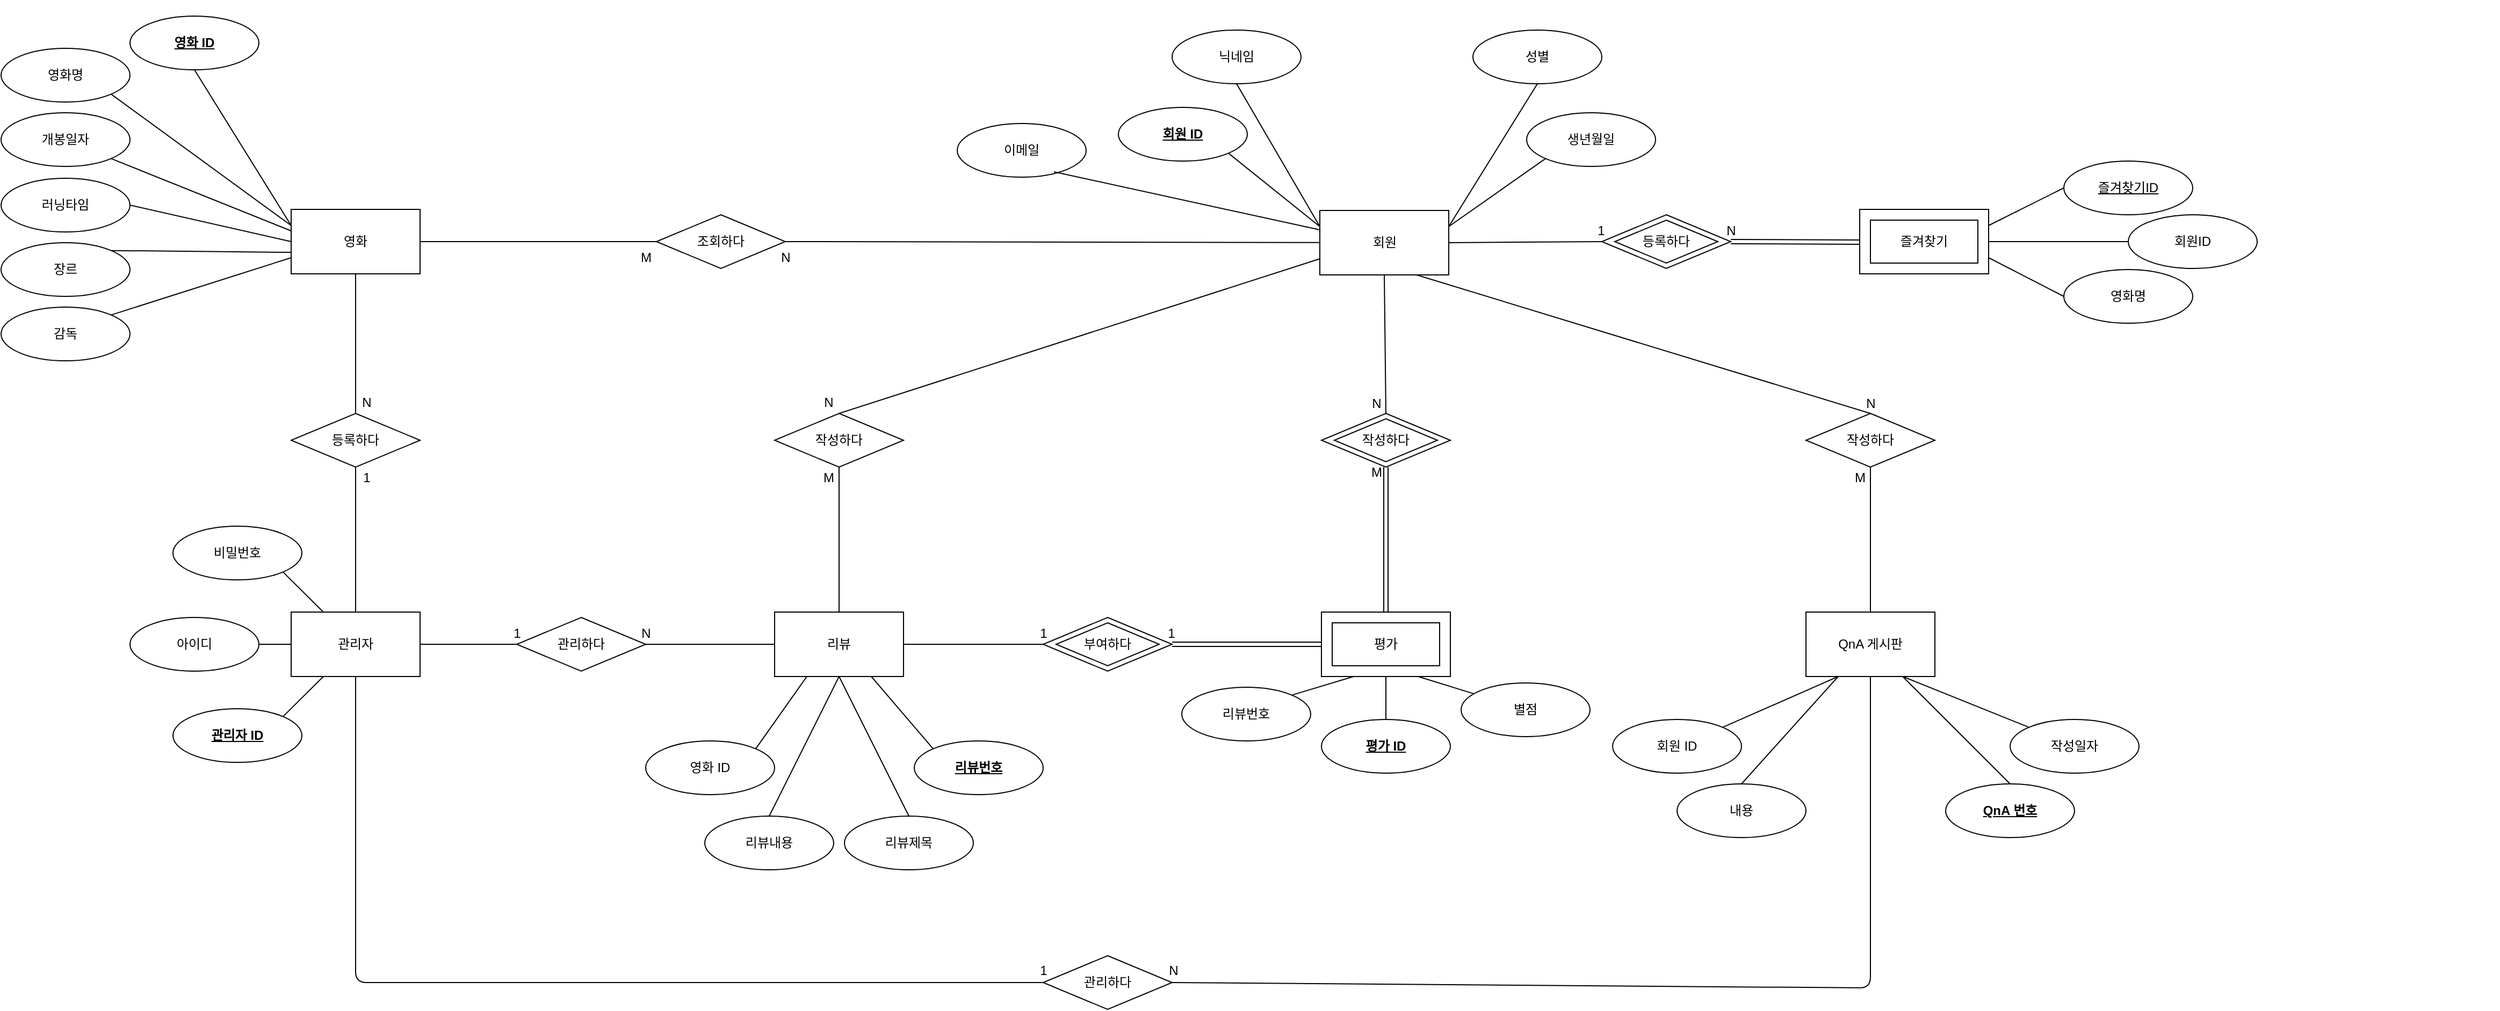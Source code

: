 <mxfile version="14.0.1" type="github">
  <diagram name="Page-1" id="ad52d381-51e7-2e0d-a935-2d0ddd2fd229">
    <mxGraphModel dx="3826" dy="840" grid="0" gridSize="10" guides="1" tooltips="1" connect="1" arrows="1" fold="1" page="0" pageScale="1" pageWidth="1600" pageHeight="1200" math="0" shadow="0">
      <root>
        <mxCell id="0" />
        <mxCell id="1" parent="0" />
        <mxCell id="uATa9xvKlWNHUryX7QZl-1" value="" style="group;container=1;" parent="1" vertex="1" connectable="0">
          <mxGeometry x="-1600" width="2065" height="940" as="geometry" />
        </mxCell>
        <mxCell id="iMhQcT8qadYTa4mWiRM_-1" value="영화" style="rounded=0;whiteSpace=wrap;html=1;" parent="uATa9xvKlWNHUryX7QZl-1" vertex="1">
          <mxGeometry x="10" y="195" width="120" height="60" as="geometry" />
        </mxCell>
        <mxCell id="iMhQcT8qadYTa4mWiRM_-7" value="조회하다" style="rhombus;whiteSpace=wrap;html=1;" parent="uATa9xvKlWNHUryX7QZl-1" vertex="1">
          <mxGeometry x="350" y="200" width="120" height="50" as="geometry" />
        </mxCell>
        <mxCell id="iMhQcT8qadYTa4mWiRM_-8" value="회원" style="rounded=0;whiteSpace=wrap;html=1;" parent="uATa9xvKlWNHUryX7QZl-1" vertex="1">
          <mxGeometry x="967.5" y="196" width="120" height="60" as="geometry" />
        </mxCell>
        <mxCell id="iMhQcT8qadYTa4mWiRM_-9" value="" style="endArrow=none;html=1;entryX=1;entryY=0.5;entryDx=0;entryDy=0;exitX=0;exitY=0.5;exitDx=0;exitDy=0;" parent="uATa9xvKlWNHUryX7QZl-1" source="iMhQcT8qadYTa4mWiRM_-7" target="iMhQcT8qadYTa4mWiRM_-1" edge="1">
          <mxGeometry width="50" height="50" relative="1" as="geometry">
            <mxPoint x="20" y="260" as="sourcePoint" />
            <mxPoint x="60" y="260" as="targetPoint" />
          </mxGeometry>
        </mxCell>
        <mxCell id="iMhQcT8qadYTa4mWiRM_-10" value="" style="endArrow=none;html=1;exitX=1;exitY=0.5;exitDx=0;exitDy=0;" parent="uATa9xvKlWNHUryX7QZl-1" source="iMhQcT8qadYTa4mWiRM_-7" target="iMhQcT8qadYTa4mWiRM_-8" edge="1">
          <mxGeometry width="50" height="50" relative="1" as="geometry">
            <mxPoint x="380" y="260" as="sourcePoint" />
            <mxPoint x="340" y="260" as="targetPoint" />
          </mxGeometry>
        </mxCell>
        <mxCell id="cognFk9Jnt_qJK0dII5s-3" value="&lt;u&gt;&lt;b&gt;영화 ID&lt;/b&gt;&lt;/u&gt;" style="ellipse;whiteSpace=wrap;html=1;" parent="uATa9xvKlWNHUryX7QZl-1" vertex="1">
          <mxGeometry x="-140" y="15" width="120" height="50" as="geometry" />
        </mxCell>
        <mxCell id="cognFk9Jnt_qJK0dII5s-6" value="영화명" style="ellipse;whiteSpace=wrap;html=1;" parent="uATa9xvKlWNHUryX7QZl-1" vertex="1">
          <mxGeometry x="-260" y="45" width="120" height="50" as="geometry" />
        </mxCell>
        <mxCell id="cognFk9Jnt_qJK0dII5s-7" value="개봉일자" style="ellipse;whiteSpace=wrap;html=1;" parent="uATa9xvKlWNHUryX7QZl-1" vertex="1">
          <mxGeometry x="-260" y="105" width="120" height="50" as="geometry" />
        </mxCell>
        <mxCell id="cognFk9Jnt_qJK0dII5s-14" value="" style="endArrow=none;html=1;entryX=0.5;entryY=1;entryDx=0;entryDy=0;exitX=0;exitY=0.25;exitDx=0;exitDy=0;" parent="uATa9xvKlWNHUryX7QZl-1" source="iMhQcT8qadYTa4mWiRM_-1" target="cognFk9Jnt_qJK0dII5s-3" edge="1">
          <mxGeometry width="50" height="50" relative="1" as="geometry">
            <mxPoint x="350" y="345" as="sourcePoint" />
            <mxPoint x="400" y="295" as="targetPoint" />
          </mxGeometry>
        </mxCell>
        <mxCell id="cognFk9Jnt_qJK0dII5s-15" value="" style="endArrow=none;html=1;entryX=1;entryY=1;entryDx=0;entryDy=0;" parent="uATa9xvKlWNHUryX7QZl-1" target="cognFk9Jnt_qJK0dII5s-7" edge="1">
          <mxGeometry width="50" height="50" relative="1" as="geometry">
            <mxPoint x="10" y="215" as="sourcePoint" />
            <mxPoint x="400" y="295" as="targetPoint" />
          </mxGeometry>
        </mxCell>
        <mxCell id="cognFk9Jnt_qJK0dII5s-16" value="" style="endArrow=none;html=1;entryX=1;entryY=1;entryDx=0;entryDy=0;exitX=0;exitY=0.25;exitDx=0;exitDy=0;" parent="uATa9xvKlWNHUryX7QZl-1" source="iMhQcT8qadYTa4mWiRM_-1" target="cognFk9Jnt_qJK0dII5s-6" edge="1">
          <mxGeometry width="50" height="50" relative="1" as="geometry">
            <mxPoint x="70" y="195" as="sourcePoint" />
            <mxPoint x="150" y="25" as="targetPoint" />
          </mxGeometry>
        </mxCell>
        <mxCell id="cognFk9Jnt_qJK0dII5s-20" value="" style="endArrow=none;html=1;entryX=1;entryY=0;entryDx=0;entryDy=0;" parent="uATa9xvKlWNHUryX7QZl-1" target="cognFk9Jnt_qJK0dII5s-10" edge="1">
          <mxGeometry width="50" height="50" relative="1" as="geometry">
            <mxPoint x="10" y="235" as="sourcePoint" />
            <mxPoint x="83.037" y="37.42" as="targetPoint" />
          </mxGeometry>
        </mxCell>
        <mxCell id="cognFk9Jnt_qJK0dII5s-55" value="&lt;b&gt;&lt;u&gt;회원 ID&lt;/u&gt;&lt;/b&gt;" style="ellipse;whiteSpace=wrap;html=1;" parent="uATa9xvKlWNHUryX7QZl-1" vertex="1">
          <mxGeometry x="780" y="100" width="120" height="50" as="geometry" />
        </mxCell>
        <mxCell id="cognFk9Jnt_qJK0dII5s-56" value="닉네임" style="ellipse;whiteSpace=wrap;html=1;" parent="uATa9xvKlWNHUryX7QZl-1" vertex="1">
          <mxGeometry x="830" y="28" width="120" height="50" as="geometry" />
        </mxCell>
        <mxCell id="cognFk9Jnt_qJK0dII5s-57" value="생년월일" style="ellipse;whiteSpace=wrap;html=1;" parent="uATa9xvKlWNHUryX7QZl-1" vertex="1">
          <mxGeometry x="1160" y="105" width="120" height="50" as="geometry" />
        </mxCell>
        <mxCell id="cognFk9Jnt_qJK0dII5s-58" value="성별" style="ellipse;whiteSpace=wrap;html=1;" parent="uATa9xvKlWNHUryX7QZl-1" vertex="1">
          <mxGeometry x="1110" y="28" width="120" height="50" as="geometry" />
        </mxCell>
        <mxCell id="iMhQcT8qadYTa4mWiRM_-17" value="리뷰" style="rounded=0;whiteSpace=wrap;html=1;" parent="uATa9xvKlWNHUryX7QZl-1" vertex="1">
          <mxGeometry x="460" y="570" width="120" height="60" as="geometry" />
        </mxCell>
        <mxCell id="iMhQcT8qadYTa4mWiRM_-21" value="" style="endArrow=none;html=1;entryX=0.5;entryY=1;entryDx=0;entryDy=0;" parent="uATa9xvKlWNHUryX7QZl-1" source="iMhQcT8qadYTa4mWiRM_-17" target="iMhQcT8qadYTa4mWiRM_-16" edge="1">
          <mxGeometry width="50" height="50" relative="1" as="geometry">
            <mxPoint x="-340" y="545" as="sourcePoint" />
            <mxPoint x="-290" y="495" as="targetPoint" />
          </mxGeometry>
        </mxCell>
        <mxCell id="iMhQcT8qadYTa4mWiRM_-16" value="작성하다" style="rhombus;whiteSpace=wrap;html=1;" parent="uATa9xvKlWNHUryX7QZl-1" vertex="1">
          <mxGeometry x="460" y="385" width="120" height="50" as="geometry" />
        </mxCell>
        <mxCell id="uATa9xvKlWNHUryX7QZl-26" value="" style="endArrow=none;html=1;entryX=0.5;entryY=1;entryDx=0;entryDy=0;exitX=0;exitY=0.25;exitDx=0;exitDy=0;" parent="uATa9xvKlWNHUryX7QZl-1" source="iMhQcT8qadYTa4mWiRM_-8" target="cognFk9Jnt_qJK0dII5s-56" edge="1">
          <mxGeometry width="50" height="50" relative="1" as="geometry">
            <mxPoint x="970" y="220" as="sourcePoint" />
            <mxPoint x="1080" y="340" as="targetPoint" />
          </mxGeometry>
        </mxCell>
        <mxCell id="uATa9xvKlWNHUryX7QZl-27" value="" style="endArrow=none;html=1;entryX=1;entryY=1;entryDx=0;entryDy=0;exitX=0;exitY=0.25;exitDx=0;exitDy=0;" parent="uATa9xvKlWNHUryX7QZl-1" source="iMhQcT8qadYTa4mWiRM_-8" target="cognFk9Jnt_qJK0dII5s-55" edge="1">
          <mxGeometry width="50" height="50" relative="1" as="geometry">
            <mxPoint x="970" y="210" as="sourcePoint" />
            <mxPoint x="900" y="88.0" as="targetPoint" />
          </mxGeometry>
        </mxCell>
        <mxCell id="uATa9xvKlWNHUryX7QZl-28" value="" style="endArrow=none;html=1;entryX=0.5;entryY=1;entryDx=0;entryDy=0;exitX=1;exitY=0.25;exitDx=0;exitDy=0;" parent="uATa9xvKlWNHUryX7QZl-1" source="iMhQcT8qadYTa4mWiRM_-8" target="cognFk9Jnt_qJK0dII5s-58" edge="1">
          <mxGeometry width="50" height="50" relative="1" as="geometry">
            <mxPoint x="1010" y="310" as="sourcePoint" />
            <mxPoint x="1060" y="260" as="targetPoint" />
          </mxGeometry>
        </mxCell>
        <mxCell id="uATa9xvKlWNHUryX7QZl-29" value="" style="endArrow=none;html=1;entryX=0;entryY=1;entryDx=0;entryDy=0;exitX=1;exitY=0.25;exitDx=0;exitDy=0;" parent="uATa9xvKlWNHUryX7QZl-1" source="iMhQcT8qadYTa4mWiRM_-8" target="cognFk9Jnt_qJK0dII5s-57" edge="1">
          <mxGeometry width="50" height="50" relative="1" as="geometry">
            <mxPoint x="1097.5" y="221" as="sourcePoint" />
            <mxPoint x="1180" y="88.0" as="targetPoint" />
          </mxGeometry>
        </mxCell>
        <mxCell id="cognFk9Jnt_qJK0dII5s-33" value="리뷰번호" style="ellipse;whiteSpace=wrap;html=1;" parent="uATa9xvKlWNHUryX7QZl-1" vertex="1">
          <mxGeometry x="839" y="640" width="120" height="50" as="geometry" />
        </mxCell>
        <mxCell id="cognFk9Jnt_qJK0dII5s-31" value="별점" style="ellipse;whiteSpace=wrap;html=1;" parent="uATa9xvKlWNHUryX7QZl-1" vertex="1">
          <mxGeometry x="1099" y="636" width="120" height="50" as="geometry" />
        </mxCell>
        <mxCell id="cognFk9Jnt_qJK0dII5s-32" value="평가" style="rounded=0;whiteSpace=wrap;html=1;" parent="uATa9xvKlWNHUryX7QZl-1" vertex="1">
          <mxGeometry x="969" y="570" width="120" height="60" as="geometry" />
        </mxCell>
        <mxCell id="cognFk9Jnt_qJK0dII5s-35" value="" style="endArrow=none;html=1;exitX=0.75;exitY=1;exitDx=0;exitDy=0;" parent="uATa9xvKlWNHUryX7QZl-1" source="cognFk9Jnt_qJK0dII5s-32" target="cognFk9Jnt_qJK0dII5s-31" edge="1">
          <mxGeometry width="50" height="50" relative="1" as="geometry">
            <mxPoint x="969" y="610" as="sourcePoint" />
            <mxPoint x="1009" y="530" as="targetPoint" />
          </mxGeometry>
        </mxCell>
        <mxCell id="cognFk9Jnt_qJK0dII5s-36" value="" style="endArrow=none;html=1;entryX=1;entryY=0;entryDx=0;entryDy=0;exitX=0.25;exitY=1;exitDx=0;exitDy=0;" parent="uATa9xvKlWNHUryX7QZl-1" source="cognFk9Jnt_qJK0dII5s-32" target="cognFk9Jnt_qJK0dII5s-33" edge="1">
          <mxGeometry width="50" height="50" relative="1" as="geometry">
            <mxPoint x="959" y="580" as="sourcePoint" />
            <mxPoint x="1009" y="530" as="targetPoint" />
          </mxGeometry>
        </mxCell>
        <mxCell id="cognFk9Jnt_qJK0dII5s-40" value="평가" style="rounded=0;whiteSpace=wrap;html=1;" parent="uATa9xvKlWNHUryX7QZl-1" vertex="1">
          <mxGeometry x="979" y="580" width="100" height="40" as="geometry" />
        </mxCell>
        <mxCell id="uATa9xvKlWNHUryX7QZl-22" value="" style="group" parent="uATa9xvKlWNHUryX7QZl-1" vertex="1" connectable="0">
          <mxGeometry x="710" y="575" width="120" height="50" as="geometry" />
        </mxCell>
        <mxCell id="cognFk9Jnt_qJK0dII5s-38" value="" style="rhombus;whiteSpace=wrap;html=1;" parent="uATa9xvKlWNHUryX7QZl-22" vertex="1">
          <mxGeometry width="120" height="50" as="geometry" />
        </mxCell>
        <mxCell id="cognFk9Jnt_qJK0dII5s-41" value="부여하다" style="rhombus;whiteSpace=wrap;html=1;" parent="uATa9xvKlWNHUryX7QZl-22" vertex="1">
          <mxGeometry x="12" y="5" width="96" height="40" as="geometry" />
        </mxCell>
        <mxCell id="uATa9xvKlWNHUryX7QZl-33" value="" style="endArrow=none;html=1;entryX=1;entryY=0.5;entryDx=0;entryDy=0;exitX=0;exitY=0.5;exitDx=0;exitDy=0;" parent="uATa9xvKlWNHUryX7QZl-1" source="cognFk9Jnt_qJK0dII5s-38" target="iMhQcT8qadYTa4mWiRM_-17" edge="1">
          <mxGeometry width="50" height="50" relative="1" as="geometry">
            <mxPoint x="760" y="460" as="sourcePoint" />
            <mxPoint x="810" y="410" as="targetPoint" />
          </mxGeometry>
        </mxCell>
        <mxCell id="uATa9xvKlWNHUryX7QZl-20" value="" style="group" parent="uATa9xvKlWNHUryX7QZl-1" vertex="1" connectable="0">
          <mxGeometry x="960" y="385" width="120" height="50" as="geometry" />
        </mxCell>
        <mxCell id="cognFk9Jnt_qJK0dII5s-24" value="작성하다" style="rhombus;whiteSpace=wrap;html=1;" parent="uATa9xvKlWNHUryX7QZl-20" vertex="1">
          <mxGeometry x="9" width="120" height="50" as="geometry" />
        </mxCell>
        <mxCell id="cognFk9Jnt_qJK0dII5s-51" value="작성하다" style="rhombus;whiteSpace=wrap;html=1;" parent="uATa9xvKlWNHUryX7QZl-20" vertex="1">
          <mxGeometry x="21" y="5" width="96" height="40" as="geometry" />
        </mxCell>
        <mxCell id="uATa9xvKlWNHUryX7QZl-35" value="" style="endArrow=none;html=1;entryX=0;entryY=0.75;entryDx=0;entryDy=0;exitX=0.5;exitY=0;exitDx=0;exitDy=0;" parent="uATa9xvKlWNHUryX7QZl-1" source="iMhQcT8qadYTa4mWiRM_-16" target="iMhQcT8qadYTa4mWiRM_-8" edge="1">
          <mxGeometry width="50" height="50" relative="1" as="geometry">
            <mxPoint x="750" y="560" as="sourcePoint" />
            <mxPoint x="800" y="510" as="targetPoint" />
          </mxGeometry>
        </mxCell>
        <mxCell id="uATa9xvKlWNHUryX7QZl-36" value="" style="endArrow=none;html=1;entryX=0.5;entryY=1;entryDx=0;entryDy=0;exitX=0.5;exitY=0;exitDx=0;exitDy=0;" parent="uATa9xvKlWNHUryX7QZl-1" source="cognFk9Jnt_qJK0dII5s-24" target="iMhQcT8qadYTa4mWiRM_-8" edge="1">
          <mxGeometry width="50" height="50" relative="1" as="geometry">
            <mxPoint x="750" y="560" as="sourcePoint" />
            <mxPoint x="800" y="510" as="targetPoint" />
          </mxGeometry>
        </mxCell>
        <mxCell id="uATa9xvKlWNHUryX7QZl-5" value="관리자" style="rounded=0;whiteSpace=wrap;html=1;" parent="uATa9xvKlWNHUryX7QZl-1" vertex="1">
          <mxGeometry x="10" y="570" width="120" height="60" as="geometry" />
        </mxCell>
        <mxCell id="uATa9xvKlWNHUryX7QZl-8" value="&lt;u&gt;&lt;b&gt;관리자 ID&lt;/b&gt;&lt;/u&gt;" style="ellipse;whiteSpace=wrap;html=1;" parent="uATa9xvKlWNHUryX7QZl-1" vertex="1">
          <mxGeometry x="-100" y="660" width="120" height="50" as="geometry" />
        </mxCell>
        <mxCell id="uATa9xvKlWNHUryX7QZl-38" value="등록하다" style="rhombus;whiteSpace=wrap;html=1;" parent="uATa9xvKlWNHUryX7QZl-1" vertex="1">
          <mxGeometry x="10" y="385" width="120" height="50" as="geometry" />
        </mxCell>
        <mxCell id="uATa9xvKlWNHUryX7QZl-37" value="" style="endArrow=none;html=1;entryX=0.5;entryY=1;entryDx=0;entryDy=0;exitX=0.5;exitY=0;exitDx=0;exitDy=0;" parent="uATa9xvKlWNHUryX7QZl-1" source="uATa9xvKlWNHUryX7QZl-38" target="iMhQcT8qadYTa4mWiRM_-1" edge="1">
          <mxGeometry width="50" height="50" relative="1" as="geometry">
            <mxPoint x="70" y="380" as="sourcePoint" />
            <mxPoint x="300" y="510" as="targetPoint" />
          </mxGeometry>
        </mxCell>
        <mxCell id="uATa9xvKlWNHUryX7QZl-39" value="" style="endArrow=none;html=1;entryX=0.5;entryY=0;entryDx=0;entryDy=0;exitX=0.5;exitY=1;exitDx=0;exitDy=0;" parent="uATa9xvKlWNHUryX7QZl-1" source="uATa9xvKlWNHUryX7QZl-38" target="uATa9xvKlWNHUryX7QZl-5" edge="1">
          <mxGeometry width="50" height="50" relative="1" as="geometry">
            <mxPoint x="80" y="430" as="sourcePoint" />
            <mxPoint x="130" y="380" as="targetPoint" />
          </mxGeometry>
        </mxCell>
        <mxCell id="uATa9xvKlWNHUryX7QZl-40" value="" style="endArrow=none;html=1;exitX=1;exitY=0;exitDx=0;exitDy=0;entryX=0.25;entryY=1;entryDx=0;entryDy=0;" parent="uATa9xvKlWNHUryX7QZl-1" source="uATa9xvKlWNHUryX7QZl-8" target="uATa9xvKlWNHUryX7QZl-5" edge="1">
          <mxGeometry width="50" height="50" relative="1" as="geometry">
            <mxPoint x="140" y="390" as="sourcePoint" />
            <mxPoint x="190" y="340" as="targetPoint" />
          </mxGeometry>
        </mxCell>
        <mxCell id="uATa9xvKlWNHUryX7QZl-41" value="관리하다" style="rhombus;whiteSpace=wrap;html=1;" parent="uATa9xvKlWNHUryX7QZl-1" vertex="1">
          <mxGeometry x="220" y="575" width="120" height="50" as="geometry" />
        </mxCell>
        <mxCell id="cognFk9Jnt_qJK0dII5s-21" value="&lt;b&gt;&lt;u&gt;리뷰번호&lt;/u&gt;&lt;/b&gt;" style="ellipse;whiteSpace=wrap;html=1;" parent="uATa9xvKlWNHUryX7QZl-1" vertex="1">
          <mxGeometry x="590" y="690" width="120" height="50" as="geometry" />
        </mxCell>
        <mxCell id="cognFk9Jnt_qJK0dII5s-45" value="" style="endArrow=none;html=1;entryX=0.75;entryY=1;entryDx=0;entryDy=0;exitX=0;exitY=0;exitDx=0;exitDy=0;" parent="uATa9xvKlWNHUryX7QZl-1" source="cognFk9Jnt_qJK0dII5s-21" target="iMhQcT8qadYTa4mWiRM_-17" edge="1">
          <mxGeometry width="50" height="50" relative="1" as="geometry">
            <mxPoint x="400" y="675" as="sourcePoint" />
            <mxPoint x="450" y="625" as="targetPoint" />
          </mxGeometry>
        </mxCell>
        <mxCell id="cognFk9Jnt_qJK0dII5s-26" value="리뷰제목" style="ellipse;whiteSpace=wrap;html=1;" parent="uATa9xvKlWNHUryX7QZl-1" vertex="1">
          <mxGeometry x="525" y="760" width="120" height="50" as="geometry" />
        </mxCell>
        <mxCell id="cognFk9Jnt_qJK0dII5s-46" value="" style="endArrow=none;html=1;entryX=0.5;entryY=1;entryDx=0;entryDy=0;exitX=0.5;exitY=0;exitDx=0;exitDy=0;" parent="uATa9xvKlWNHUryX7QZl-1" source="cognFk9Jnt_qJK0dII5s-26" target="iMhQcT8qadYTa4mWiRM_-17" edge="1">
          <mxGeometry width="50" height="50" relative="1" as="geometry">
            <mxPoint x="400" y="675" as="sourcePoint" />
            <mxPoint x="450" y="625" as="targetPoint" />
          </mxGeometry>
        </mxCell>
        <mxCell id="uATa9xvKlWNHUryX7QZl-43" value="" style="endArrow=none;html=1;entryX=1;entryY=0.5;entryDx=0;entryDy=0;exitX=0;exitY=0.5;exitDx=0;exitDy=0;" parent="uATa9xvKlWNHUryX7QZl-1" source="uATa9xvKlWNHUryX7QZl-41" target="uATa9xvKlWNHUryX7QZl-5" edge="1">
          <mxGeometry width="50" height="50" relative="1" as="geometry">
            <mxPoint x="240" y="500" as="sourcePoint" />
            <mxPoint x="290" y="450" as="targetPoint" />
          </mxGeometry>
        </mxCell>
        <mxCell id="uATa9xvKlWNHUryX7QZl-44" value="" style="endArrow=none;html=1;exitX=0;exitY=0.5;exitDx=0;exitDy=0;entryX=1;entryY=0.5;entryDx=0;entryDy=0;" parent="uATa9xvKlWNHUryX7QZl-1" source="iMhQcT8qadYTa4mWiRM_-17" target="uATa9xvKlWNHUryX7QZl-41" edge="1">
          <mxGeometry width="50" height="50" relative="1" as="geometry">
            <mxPoint x="230" y="610" as="sourcePoint" />
            <mxPoint x="340" y="600" as="targetPoint" />
          </mxGeometry>
        </mxCell>
        <mxCell id="uATa9xvKlWNHUryX7QZl-47" value="M" style="text;html=1;align=center;verticalAlign=middle;resizable=0;points=[];autosize=1;" parent="uATa9xvKlWNHUryX7QZl-1" vertex="1">
          <mxGeometry x="325" y="230" width="30" height="20" as="geometry" />
        </mxCell>
        <mxCell id="uATa9xvKlWNHUryX7QZl-7" value="즐겨찾기" style="rounded=0;whiteSpace=wrap;html=1;" parent="uATa9xvKlWNHUryX7QZl-1" vertex="1">
          <mxGeometry x="1470" y="195" width="120" height="60" as="geometry" />
        </mxCell>
        <mxCell id="uATa9xvKlWNHUryX7QZl-15" value="&lt;u&gt;즐겨찾기ID&lt;/u&gt;" style="ellipse;whiteSpace=wrap;html=1;" parent="uATa9xvKlWNHUryX7QZl-1" vertex="1">
          <mxGeometry x="1660" y="150" width="120" height="50" as="geometry" />
        </mxCell>
        <mxCell id="uATa9xvKlWNHUryX7QZl-16" value="회원ID" style="ellipse;whiteSpace=wrap;html=1;" parent="uATa9xvKlWNHUryX7QZl-1" vertex="1">
          <mxGeometry x="1720" y="200" width="120" height="50" as="geometry" />
        </mxCell>
        <mxCell id="uATa9xvKlWNHUryX7QZl-17" value="영화명" style="ellipse;whiteSpace=wrap;html=1;" parent="uATa9xvKlWNHUryX7QZl-1" vertex="1">
          <mxGeometry x="1660" y="251" width="120" height="50" as="geometry" />
        </mxCell>
        <mxCell id="uATa9xvKlWNHUryX7QZl-49" value="" style="endArrow=none;html=1;entryX=1;entryY=0.25;entryDx=0;entryDy=0;exitX=0;exitY=0.5;exitDx=0;exitDy=0;" parent="uATa9xvKlWNHUryX7QZl-1" source="uATa9xvKlWNHUryX7QZl-15" target="uATa9xvKlWNHUryX7QZl-7" edge="1">
          <mxGeometry width="50" height="50" relative="1" as="geometry">
            <mxPoint x="1810" y="510" as="sourcePoint" />
            <mxPoint x="1860" y="460" as="targetPoint" />
          </mxGeometry>
        </mxCell>
        <mxCell id="uATa9xvKlWNHUryX7QZl-51" value="" style="endArrow=none;html=1;entryX=1;entryY=0.5;entryDx=0;entryDy=0;exitX=0;exitY=0.5;exitDx=0;exitDy=0;" parent="uATa9xvKlWNHUryX7QZl-1" source="uATa9xvKlWNHUryX7QZl-16" target="uATa9xvKlWNHUryX7QZl-7" edge="1">
          <mxGeometry width="50" height="50" relative="1" as="geometry">
            <mxPoint x="1810" y="510" as="sourcePoint" />
            <mxPoint x="1860" y="460" as="targetPoint" />
          </mxGeometry>
        </mxCell>
        <mxCell id="uATa9xvKlWNHUryX7QZl-52" value="" style="endArrow=none;html=1;entryX=1;entryY=0.75;entryDx=0;entryDy=0;exitX=0;exitY=0.5;exitDx=0;exitDy=0;" parent="uATa9xvKlWNHUryX7QZl-1" source="uATa9xvKlWNHUryX7QZl-17" target="uATa9xvKlWNHUryX7QZl-7" edge="1">
          <mxGeometry width="50" height="50" relative="1" as="geometry">
            <mxPoint x="1810" y="510" as="sourcePoint" />
            <mxPoint x="1860" y="460" as="targetPoint" />
          </mxGeometry>
        </mxCell>
        <mxCell id="uATa9xvKlWNHUryX7QZl-54" value="제공" style="rhombus;whiteSpace=wrap;html=1;" parent="uATa9xvKlWNHUryX7QZl-1" vertex="1">
          <mxGeometry x="1230" y="200" width="120" height="50" as="geometry" />
        </mxCell>
        <mxCell id="uATa9xvKlWNHUryX7QZl-56" value="" style="endArrow=none;html=1;entryX=1;entryY=0.5;entryDx=0;entryDy=0;exitX=0;exitY=0.5;exitDx=0;exitDy=0;" parent="uATa9xvKlWNHUryX7QZl-1" source="uATa9xvKlWNHUryX7QZl-54" target="iMhQcT8qadYTa4mWiRM_-8" edge="1">
          <mxGeometry width="50" height="50" relative="1" as="geometry">
            <mxPoint x="1460" y="530" as="sourcePoint" />
            <mxPoint x="1510" y="480" as="targetPoint" />
          </mxGeometry>
        </mxCell>
        <mxCell id="uATa9xvKlWNHUryX7QZl-6" value="QnA 게시판" style="rounded=0;whiteSpace=wrap;html=1;" parent="uATa9xvKlWNHUryX7QZl-1" vertex="1">
          <mxGeometry x="1420" y="570" width="120" height="60" as="geometry" />
        </mxCell>
        <mxCell id="uATa9xvKlWNHUryX7QZl-9" value="회원 ID" style="ellipse;whiteSpace=wrap;html=1;" parent="uATa9xvKlWNHUryX7QZl-1" vertex="1">
          <mxGeometry x="1240" y="670" width="120" height="50" as="geometry" />
        </mxCell>
        <mxCell id="uATa9xvKlWNHUryX7QZl-11" value="내용" style="ellipse;whiteSpace=wrap;html=1;" parent="uATa9xvKlWNHUryX7QZl-1" vertex="1">
          <mxGeometry x="1300" y="730" width="120" height="50" as="geometry" />
        </mxCell>
        <mxCell id="uATa9xvKlWNHUryX7QZl-12" value="작성일자" style="ellipse;whiteSpace=wrap;html=1;" parent="uATa9xvKlWNHUryX7QZl-1" vertex="1">
          <mxGeometry x="1610" y="670" width="120" height="50" as="geometry" />
        </mxCell>
        <mxCell id="uATa9xvKlWNHUryX7QZl-13" value="&lt;b&gt;&lt;u&gt;QnA 번호&lt;/u&gt;&lt;/b&gt;" style="ellipse;whiteSpace=wrap;html=1;" parent="uATa9xvKlWNHUryX7QZl-1" vertex="1">
          <mxGeometry x="1550" y="730" width="120" height="50" as="geometry" />
        </mxCell>
        <mxCell id="uATa9xvKlWNHUryX7QZl-59" value="" style="endArrow=none;html=1;entryX=0.25;entryY=1;entryDx=0;entryDy=0;exitX=1;exitY=0;exitDx=0;exitDy=0;" parent="uATa9xvKlWNHUryX7QZl-1" source="uATa9xvKlWNHUryX7QZl-9" target="uATa9xvKlWNHUryX7QZl-6" edge="1">
          <mxGeometry width="50" height="50" relative="1" as="geometry">
            <mxPoint x="1340" y="570" as="sourcePoint" />
            <mxPoint x="1390" y="520" as="targetPoint" />
          </mxGeometry>
        </mxCell>
        <mxCell id="uATa9xvKlWNHUryX7QZl-60" value="" style="endArrow=none;html=1;exitX=0.5;exitY=0;exitDx=0;exitDy=0;entryX=0.25;entryY=1;entryDx=0;entryDy=0;" parent="uATa9xvKlWNHUryX7QZl-1" source="uATa9xvKlWNHUryX7QZl-11" target="uATa9xvKlWNHUryX7QZl-6" edge="1">
          <mxGeometry width="50" height="50" relative="1" as="geometry">
            <mxPoint x="1340" y="570" as="sourcePoint" />
            <mxPoint x="1390" y="520" as="targetPoint" />
          </mxGeometry>
        </mxCell>
        <mxCell id="uATa9xvKlWNHUryX7QZl-61" value="" style="endArrow=none;html=1;entryX=0.5;entryY=0;entryDx=0;entryDy=0;exitX=0.75;exitY=1;exitDx=0;exitDy=0;" parent="uATa9xvKlWNHUryX7QZl-1" source="uATa9xvKlWNHUryX7QZl-6" target="uATa9xvKlWNHUryX7QZl-13" edge="1">
          <mxGeometry width="50" height="50" relative="1" as="geometry">
            <mxPoint x="1340" y="570" as="sourcePoint" />
            <mxPoint x="1390" y="520" as="targetPoint" />
          </mxGeometry>
        </mxCell>
        <mxCell id="uATa9xvKlWNHUryX7QZl-62" value="" style="endArrow=none;html=1;exitX=0;exitY=0;exitDx=0;exitDy=0;entryX=0.75;entryY=1;entryDx=0;entryDy=0;" parent="uATa9xvKlWNHUryX7QZl-1" source="uATa9xvKlWNHUryX7QZl-12" target="uATa9xvKlWNHUryX7QZl-6" edge="1">
          <mxGeometry width="50" height="50" relative="1" as="geometry">
            <mxPoint x="1340" y="570" as="sourcePoint" />
            <mxPoint x="1390" y="520" as="targetPoint" />
          </mxGeometry>
        </mxCell>
        <mxCell id="uATa9xvKlWNHUryX7QZl-63" value="작성하다" style="rhombus;whiteSpace=wrap;html=1;" parent="uATa9xvKlWNHUryX7QZl-1" vertex="1">
          <mxGeometry x="1420" y="385" width="120" height="50" as="geometry" />
        </mxCell>
        <mxCell id="uATa9xvKlWNHUryX7QZl-64" value="" style="endArrow=none;html=1;entryX=0.75;entryY=1;entryDx=0;entryDy=0;exitX=0.5;exitY=0;exitDx=0;exitDy=0;" parent="uATa9xvKlWNHUryX7QZl-1" source="uATa9xvKlWNHUryX7QZl-63" target="iMhQcT8qadYTa4mWiRM_-8" edge="1">
          <mxGeometry width="50" height="50" relative="1" as="geometry">
            <mxPoint x="1260" y="460" as="sourcePoint" />
            <mxPoint x="1310" y="410" as="targetPoint" />
          </mxGeometry>
        </mxCell>
        <mxCell id="uATa9xvKlWNHUryX7QZl-65" value="" style="endArrow=none;html=1;exitX=0.5;exitY=0;exitDx=0;exitDy=0;entryX=0.5;entryY=1;entryDx=0;entryDy=0;" parent="uATa9xvKlWNHUryX7QZl-1" source="uATa9xvKlWNHUryX7QZl-6" target="uATa9xvKlWNHUryX7QZl-63" edge="1">
          <mxGeometry width="50" height="50" relative="1" as="geometry">
            <mxPoint x="1260" y="460" as="sourcePoint" />
            <mxPoint x="1310" y="410" as="targetPoint" />
          </mxGeometry>
        </mxCell>
        <mxCell id="uATa9xvKlWNHUryX7QZl-67" value="" style="endArrow=none;html=1;entryX=0.5;entryY=1;entryDx=0;entryDy=0;exitX=1;exitY=0.5;exitDx=0;exitDy=0;" parent="uATa9xvKlWNHUryX7QZl-1" source="uATa9xvKlWNHUryX7QZl-68" target="uATa9xvKlWNHUryX7QZl-6" edge="1">
          <mxGeometry width="50" height="50" relative="1" as="geometry">
            <mxPoint x="970" y="750" as="sourcePoint" />
            <mxPoint x="1020" y="700" as="targetPoint" />
            <Array as="points">
              <mxPoint x="1480" y="920" />
            </Array>
          </mxGeometry>
        </mxCell>
        <mxCell id="uATa9xvKlWNHUryX7QZl-68" value="관리하다" style="rhombus;whiteSpace=wrap;html=1;" parent="uATa9xvKlWNHUryX7QZl-1" vertex="1">
          <mxGeometry x="710" y="890" width="120" height="50" as="geometry" />
        </mxCell>
        <mxCell id="uATa9xvKlWNHUryX7QZl-69" value="" style="endArrow=none;html=1;exitX=0.5;exitY=1;exitDx=0;exitDy=0;" parent="uATa9xvKlWNHUryX7QZl-1" source="uATa9xvKlWNHUryX7QZl-5" edge="1">
          <mxGeometry width="50" height="50" relative="1" as="geometry">
            <mxPoint x="-1530" y="630" as="sourcePoint" />
            <mxPoint x="710" y="915" as="targetPoint" />
            <Array as="points">
              <mxPoint x="70" y="915" />
            </Array>
          </mxGeometry>
        </mxCell>
        <mxCell id="uATa9xvKlWNHUryX7QZl-71" value="M" style="text;html=1;align=center;verticalAlign=middle;resizable=0;points=[];autosize=1;" parent="uATa9xvKlWNHUryX7QZl-1" vertex="1">
          <mxGeometry x="495" y="435" width="30" height="20" as="geometry" />
        </mxCell>
        <mxCell id="uATa9xvKlWNHUryX7QZl-72" value="N" style="text;html=1;align=center;verticalAlign=middle;resizable=0;points=[];autosize=1;" parent="uATa9xvKlWNHUryX7QZl-1" vertex="1">
          <mxGeometry x="1010" y="366" width="20" height="20" as="geometry" />
        </mxCell>
        <mxCell id="uATa9xvKlWNHUryX7QZl-73" value="M" style="text;html=1;align=center;verticalAlign=middle;resizable=0;points=[];autosize=1;" parent="uATa9xvKlWNHUryX7QZl-1" vertex="1">
          <mxGeometry x="1005" y="430" width="30" height="20" as="geometry" />
        </mxCell>
        <mxCell id="uATa9xvKlWNHUryX7QZl-74" value="N" style="text;html=1;align=center;verticalAlign=middle;resizable=0;points=[];autosize=1;" parent="uATa9xvKlWNHUryX7QZl-1" vertex="1">
          <mxGeometry x="1470" y="366" width="20" height="20" as="geometry" />
        </mxCell>
        <mxCell id="uATa9xvKlWNHUryX7QZl-75" value="M" style="text;html=1;align=center;verticalAlign=middle;resizable=0;points=[];autosize=1;" parent="uATa9xvKlWNHUryX7QZl-1" vertex="1">
          <mxGeometry x="1455" y="435" width="30" height="20" as="geometry" />
        </mxCell>
        <mxCell id="uATa9xvKlWNHUryX7QZl-76" value="1" style="text;html=1;align=center;verticalAlign=middle;resizable=0;points=[];autosize=1;" parent="uATa9xvKlWNHUryX7QZl-1" vertex="1">
          <mxGeometry x="819" y="580" width="20" height="20" as="geometry" />
        </mxCell>
        <mxCell id="uATa9xvKlWNHUryX7QZl-77" value="1" style="text;html=1;align=center;verticalAlign=middle;resizable=0;points=[];autosize=1;" parent="uATa9xvKlWNHUryX7QZl-1" vertex="1">
          <mxGeometry x="700" y="580" width="20" height="20" as="geometry" />
        </mxCell>
        <mxCell id="uATa9xvKlWNHUryX7QZl-78" value="1" style="text;html=1;align=center;verticalAlign=middle;resizable=0;points=[];autosize=1;" parent="uATa9xvKlWNHUryX7QZl-1" vertex="1">
          <mxGeometry x="1219" y="205" width="20" height="20" as="geometry" />
        </mxCell>
        <mxCell id="uATa9xvKlWNHUryX7QZl-79" value="N" style="text;html=1;align=center;verticalAlign=middle;resizable=0;points=[];autosize=1;" parent="uATa9xvKlWNHUryX7QZl-1" vertex="1">
          <mxGeometry x="1340" y="205" width="20" height="20" as="geometry" />
        </mxCell>
        <mxCell id="uATa9xvKlWNHUryX7QZl-80" value="1" style="text;html=1;align=center;verticalAlign=middle;resizable=0;points=[];autosize=1;" parent="uATa9xvKlWNHUryX7QZl-1" vertex="1">
          <mxGeometry x="210" y="580" width="20" height="20" as="geometry" />
        </mxCell>
        <mxCell id="uATa9xvKlWNHUryX7QZl-81" value="N" style="text;html=1;align=center;verticalAlign=middle;resizable=0;points=[];autosize=1;" parent="uATa9xvKlWNHUryX7QZl-1" vertex="1">
          <mxGeometry x="330" y="580" width="20" height="20" as="geometry" />
        </mxCell>
        <mxCell id="uATa9xvKlWNHUryX7QZl-82" value="1" style="text;html=1;align=center;verticalAlign=middle;resizable=0;points=[];autosize=1;" parent="uATa9xvKlWNHUryX7QZl-1" vertex="1">
          <mxGeometry x="700" y="894" width="20" height="20" as="geometry" />
        </mxCell>
        <mxCell id="uATa9xvKlWNHUryX7QZl-83" value="N" style="text;html=1;align=center;verticalAlign=middle;resizable=0;points=[];autosize=1;" parent="uATa9xvKlWNHUryX7QZl-1" vertex="1">
          <mxGeometry x="821" y="894" width="20" height="20" as="geometry" />
        </mxCell>
        <mxCell id="uATa9xvKlWNHUryX7QZl-85" value="1" style="text;html=1;align=center;verticalAlign=middle;resizable=0;points=[];autosize=1;" parent="uATa9xvKlWNHUryX7QZl-1" vertex="1">
          <mxGeometry x="70" y="435" width="20" height="20" as="geometry" />
        </mxCell>
        <mxCell id="uATa9xvKlWNHUryX7QZl-86" value="N" style="text;html=1;align=center;verticalAlign=middle;resizable=0;points=[];autosize=1;" parent="uATa9xvKlWNHUryX7QZl-1" vertex="1">
          <mxGeometry x="70" y="365" width="20" height="20" as="geometry" />
        </mxCell>
        <mxCell id="uATa9xvKlWNHUryX7QZl-92" value="" style="shape=link;html=1;entryX=0;entryY=0.5;entryDx=0;entryDy=0;" parent="uATa9xvKlWNHUryX7QZl-1" target="cognFk9Jnt_qJK0dII5s-32" edge="1">
          <mxGeometry width="100" relative="1" as="geometry">
            <mxPoint x="830" y="600" as="sourcePoint" />
            <mxPoint x="930" y="600" as="targetPoint" />
          </mxGeometry>
        </mxCell>
        <mxCell id="uATa9xvKlWNHUryX7QZl-93" value="" style="shape=link;html=1;exitX=0.5;exitY=1;exitDx=0;exitDy=0;entryX=0.5;entryY=0;entryDx=0;entryDy=0;" parent="uATa9xvKlWNHUryX7QZl-1" source="cognFk9Jnt_qJK0dII5s-24" target="cognFk9Jnt_qJK0dII5s-32" edge="1">
          <mxGeometry width="100" relative="1" as="geometry">
            <mxPoint x="1070" y="430" as="sourcePoint" />
            <mxPoint x="1040" y="550" as="targetPoint" />
          </mxGeometry>
        </mxCell>
        <mxCell id="uATa9xvKlWNHUryX7QZl-95" value="" style="shape=link;html=1;exitX=1;exitY=0.5;exitDx=0;exitDy=0;" parent="uATa9xvKlWNHUryX7QZl-1" source="uATa9xvKlWNHUryX7QZl-54" edge="1">
          <mxGeometry width="100" relative="1" as="geometry">
            <mxPoint x="1370" y="225.5" as="sourcePoint" />
            <mxPoint x="1470" y="225.5" as="targetPoint" />
          </mxGeometry>
        </mxCell>
        <mxCell id="uATa9xvKlWNHUryX7QZl-96" value="즐겨찾기" style="rounded=0;whiteSpace=wrap;html=1;" parent="uATa9xvKlWNHUryX7QZl-1" vertex="1">
          <mxGeometry x="1480" y="205" width="100" height="40" as="geometry" />
        </mxCell>
        <mxCell id="uATa9xvKlWNHUryX7QZl-97" value="등록하다" style="rhombus;whiteSpace=wrap;html=1;" parent="uATa9xvKlWNHUryX7QZl-1" vertex="1">
          <mxGeometry x="1242" y="205" width="96" height="40" as="geometry" />
        </mxCell>
        <mxCell id="uATa9xvKlWNHUryX7QZl-98" value="&lt;u&gt;&lt;b&gt;평가 ID&lt;/b&gt;&lt;/u&gt;" style="ellipse;whiteSpace=wrap;html=1;" parent="uATa9xvKlWNHUryX7QZl-1" vertex="1">
          <mxGeometry x="969" y="670" width="120" height="50" as="geometry" />
        </mxCell>
        <mxCell id="uATa9xvKlWNHUryX7QZl-100" value="" style="endArrow=none;html=1;entryX=0.5;entryY=1;entryDx=0;entryDy=0;exitX=0.5;exitY=0;exitDx=0;exitDy=0;" parent="uATa9xvKlWNHUryX7QZl-1" source="uATa9xvKlWNHUryX7QZl-98" target="cognFk9Jnt_qJK0dII5s-32" edge="1">
          <mxGeometry width="50" height="50" relative="1" as="geometry">
            <mxPoint x="1030" y="690" as="sourcePoint" />
            <mxPoint x="1080" y="640" as="targetPoint" />
          </mxGeometry>
        </mxCell>
        <mxCell id="wIL_KajG3L5iKuKZKRPk-2" value="이메일" style="ellipse;whiteSpace=wrap;html=1;" parent="uATa9xvKlWNHUryX7QZl-1" vertex="1">
          <mxGeometry x="630" y="115" width="120" height="50" as="geometry" />
        </mxCell>
        <mxCell id="cognFk9Jnt_qJK0dII5s-29" value="영화 ID" style="ellipse;whiteSpace=wrap;html=1;" parent="uATa9xvKlWNHUryX7QZl-1" vertex="1">
          <mxGeometry x="340" y="690" width="120" height="50" as="geometry" />
        </mxCell>
        <mxCell id="cognFk9Jnt_qJK0dII5s-48" value="" style="endArrow=none;html=1;entryX=0.25;entryY=1;entryDx=0;entryDy=0;exitX=1;exitY=0;exitDx=0;exitDy=0;" parent="uATa9xvKlWNHUryX7QZl-1" source="cognFk9Jnt_qJK0dII5s-29" target="iMhQcT8qadYTa4mWiRM_-17" edge="1">
          <mxGeometry width="50" height="50" relative="1" as="geometry">
            <mxPoint x="400" y="675" as="sourcePoint" />
            <mxPoint x="450" y="625" as="targetPoint" />
          </mxGeometry>
        </mxCell>
        <mxCell id="cognFk9Jnt_qJK0dII5s-27" value="리뷰내용" style="ellipse;whiteSpace=wrap;html=1;" parent="uATa9xvKlWNHUryX7QZl-1" vertex="1">
          <mxGeometry x="395" y="760" width="120" height="50" as="geometry" />
        </mxCell>
        <mxCell id="cognFk9Jnt_qJK0dII5s-47" value="" style="endArrow=none;html=1;exitX=0.5;exitY=0;exitDx=0;exitDy=0;entryX=0.5;entryY=1;entryDx=0;entryDy=0;" parent="uATa9xvKlWNHUryX7QZl-1" source="cognFk9Jnt_qJK0dII5s-27" target="iMhQcT8qadYTa4mWiRM_-17" edge="1">
          <mxGeometry width="50" height="50" relative="1" as="geometry">
            <mxPoint x="400" y="675" as="sourcePoint" />
            <mxPoint x="540" y="630" as="targetPoint" />
          </mxGeometry>
        </mxCell>
        <mxCell id="uATa9xvKlWNHUryX7QZl-46" value="N" style="text;html=1;align=center;verticalAlign=middle;resizable=0;points=[];autosize=1;" parent="1" vertex="1">
          <mxGeometry x="-1140" y="230" width="20" height="20" as="geometry" />
        </mxCell>
        <mxCell id="uATa9xvKlWNHUryX7QZl-88" value="아이디" style="ellipse;whiteSpace=wrap;html=1;" parent="1" vertex="1">
          <mxGeometry x="-1740" y="575" width="120" height="50" as="geometry" />
        </mxCell>
        <mxCell id="uATa9xvKlWNHUryX7QZl-89" value="" style="endArrow=none;html=1;exitX=1;exitY=0.5;exitDx=0;exitDy=0;entryX=0;entryY=0.5;entryDx=0;entryDy=0;" parent="1" source="uATa9xvKlWNHUryX7QZl-88" target="uATa9xvKlWNHUryX7QZl-5" edge="1">
          <mxGeometry width="50" height="50" relative="1" as="geometry">
            <mxPoint x="-1350" y="640" as="sourcePoint" />
            <mxPoint x="-1300" y="590" as="targetPoint" />
          </mxGeometry>
        </mxCell>
        <mxCell id="uATa9xvKlWNHUryX7QZl-90" value="비밀번호" style="ellipse;whiteSpace=wrap;html=1;" parent="1" vertex="1">
          <mxGeometry x="-1700" y="490" width="120" height="50" as="geometry" />
        </mxCell>
        <mxCell id="uATa9xvKlWNHUryX7QZl-91" value="" style="endArrow=none;html=1;entryX=1;entryY=1;entryDx=0;entryDy=0;exitX=0.25;exitY=0;exitDx=0;exitDy=0;" parent="1" source="uATa9xvKlWNHUryX7QZl-5" target="uATa9xvKlWNHUryX7QZl-90" edge="1">
          <mxGeometry width="50" height="50" relative="1" as="geometry">
            <mxPoint x="-1350" y="640" as="sourcePoint" />
            <mxPoint x="-1300" y="590" as="targetPoint" />
          </mxGeometry>
        </mxCell>
        <mxCell id="uATa9xvKlWNHUryX7QZl-94" value="N" style="text;html=1;align=center;verticalAlign=middle;resizable=0;points=[];autosize=1;" parent="1" vertex="1">
          <mxGeometry x="-1100" y="365" width="20" height="20" as="geometry" />
        </mxCell>
        <mxCell id="wIL_KajG3L5iKuKZKRPk-1" value="" style="endArrow=none;html=1;exitX=-0.006;exitY=0.298;exitDx=0;exitDy=0;exitPerimeter=0;" parent="1" source="iMhQcT8qadYTa4mWiRM_-8" edge="1">
          <mxGeometry width="50" height="50" relative="1" as="geometry">
            <mxPoint x="-630" y="210" as="sourcePoint" />
            <mxPoint x="-880" y="160" as="targetPoint" />
          </mxGeometry>
        </mxCell>
        <mxCell id="cognFk9Jnt_qJK0dII5s-2" value="감독" style="ellipse;whiteSpace=wrap;html=1;" parent="1" vertex="1">
          <mxGeometry x="-1860" y="286" width="120" height="50" as="geometry" />
        </mxCell>
        <mxCell id="cognFk9Jnt_qJK0dII5s-8" value="러닝타임" style="ellipse;whiteSpace=wrap;html=1;" parent="1" vertex="1">
          <mxGeometry x="-1860" y="166" width="120" height="50" as="geometry" />
        </mxCell>
        <mxCell id="cognFk9Jnt_qJK0dII5s-10" value="장르" style="ellipse;whiteSpace=wrap;html=1;" parent="1" vertex="1">
          <mxGeometry x="-1860" y="226" width="120" height="50" as="geometry" />
        </mxCell>
        <mxCell id="cognFk9Jnt_qJK0dII5s-13" style="edgeStyle=orthogonalEdgeStyle;rounded=0;orthogonalLoop=1;jettySize=auto;html=1;exitX=0.5;exitY=1;exitDx=0;exitDy=0;" parent="1" edge="1">
          <mxGeometry relative="1" as="geometry">
            <mxPoint x="-1800" y="156" as="sourcePoint" />
            <mxPoint x="-1800" y="156" as="targetPoint" />
          </mxGeometry>
        </mxCell>
        <mxCell id="cognFk9Jnt_qJK0dII5s-1" value="" style="endArrow=none;html=1;exitX=1;exitY=0;exitDx=0;exitDy=0;entryX=0;entryY=0.75;entryDx=0;entryDy=0;" parent="1" source="cognFk9Jnt_qJK0dII5s-2" target="iMhQcT8qadYTa4mWiRM_-1" edge="1">
          <mxGeometry width="50" height="50" relative="1" as="geometry">
            <mxPoint x="-1610" y="125" as="sourcePoint" />
            <mxPoint x="-1530" y="195" as="targetPoint" />
          </mxGeometry>
        </mxCell>
        <mxCell id="cognFk9Jnt_qJK0dII5s-19" value="" style="endArrow=none;html=1;entryX=1;entryY=0.5;entryDx=0;entryDy=0;exitX=0;exitY=0.5;exitDx=0;exitDy=0;" parent="1" source="iMhQcT8qadYTa4mWiRM_-1" target="cognFk9Jnt_qJK0dII5s-8" edge="1">
          <mxGeometry width="50" height="50" relative="1" as="geometry">
            <mxPoint x="-1530" y="195" as="sourcePoint" />
            <mxPoint x="-1526.963" y="27.42" as="targetPoint" />
          </mxGeometry>
        </mxCell>
      </root>
    </mxGraphModel>
  </diagram>
</mxfile>

